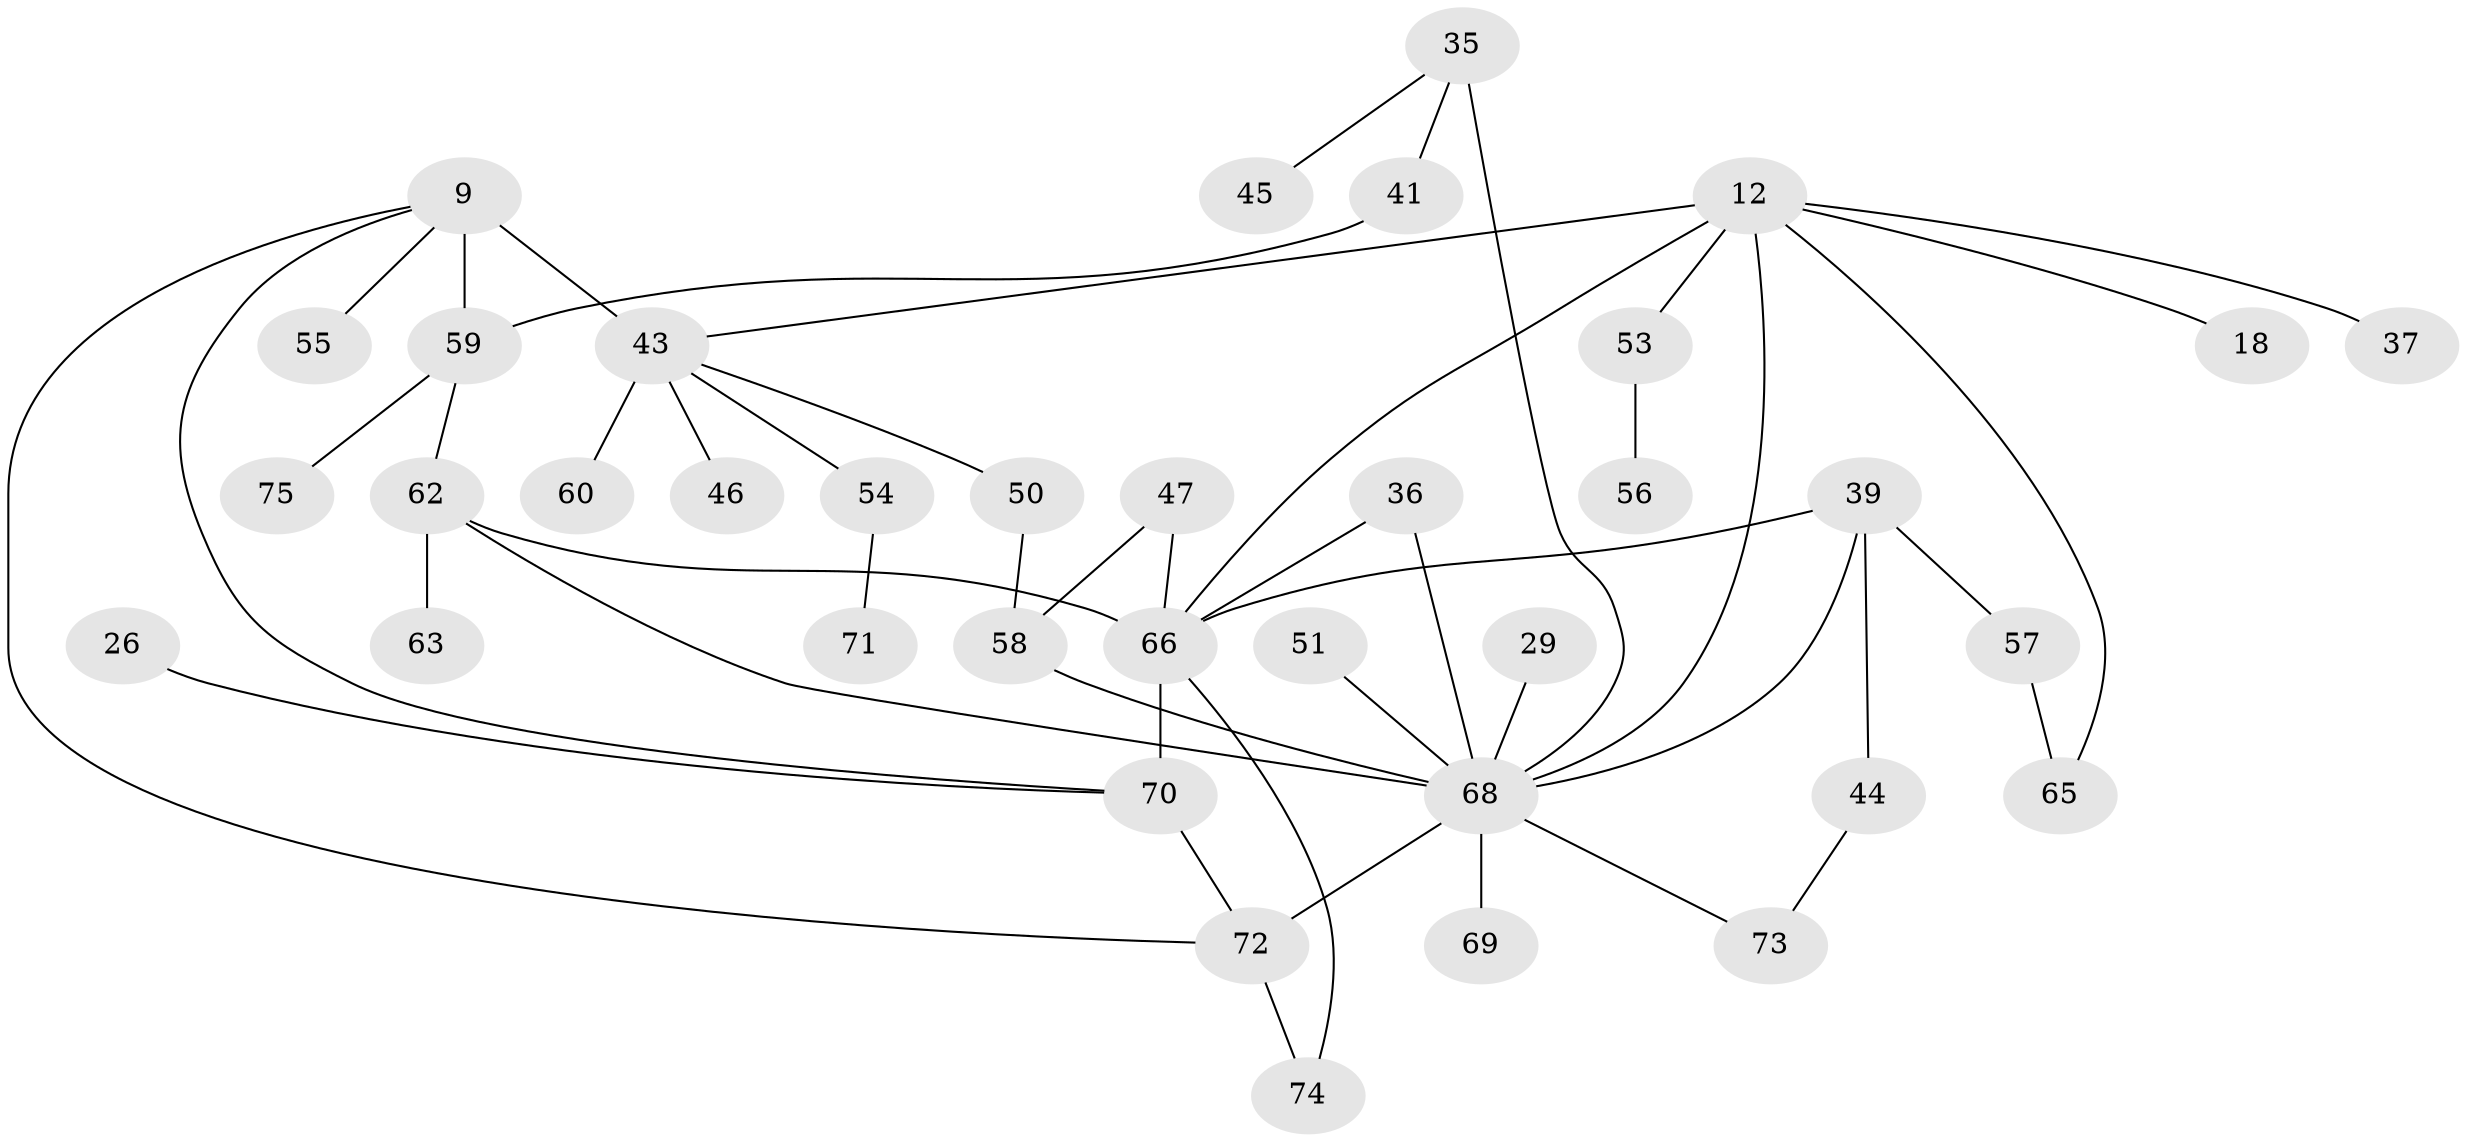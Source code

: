 // original degree distribution, {5: 0.04, 6: 0.04, 3: 0.18666666666666668, 7: 0.02666666666666667, 4: 0.12, 8: 0.013333333333333334, 2: 0.32, 1: 0.25333333333333335}
// Generated by graph-tools (version 1.1) at 2025/42/03/09/25 04:42:16]
// undirected, 37 vertices, 49 edges
graph export_dot {
graph [start="1"]
  node [color=gray90,style=filled];
  9;
  12 [super="+3"];
  18;
  26;
  29;
  35 [super="+28"];
  36;
  37;
  39 [super="+19"];
  41;
  43 [super="+23+32+30"];
  44 [super="+24+31"];
  45;
  46 [super="+25"];
  47;
  50 [super="+15+42"];
  51;
  53;
  54;
  55;
  56;
  57;
  58;
  59 [super="+38+52"];
  60;
  62 [super="+33"];
  63;
  65 [super="+21+34"];
  66 [super="+1+4+14+20"];
  68 [super="+64+48"];
  69;
  70 [super="+27"];
  71;
  72 [super="+16+67"];
  73;
  74 [super="+40"];
  75;
  9 -- 55;
  9 -- 70;
  9 -- 59 [weight=2];
  9 -- 72;
  9 -- 43 [weight=3];
  12 -- 37;
  12 -- 68 [weight=3];
  12 -- 18;
  12 -- 53;
  12 -- 66 [weight=2];
  12 -- 65;
  12 -- 43;
  26 -- 70;
  29 -- 68;
  35 -- 41;
  35 -- 45;
  35 -- 68 [weight=2];
  36 -- 68;
  36 -- 66;
  39 -- 66 [weight=2];
  39 -- 57;
  39 -- 68;
  39 -- 44;
  41 -- 59;
  43 -- 50;
  43 -- 54;
  43 -- 60;
  43 -- 46;
  44 -- 73;
  47 -- 58;
  47 -- 66;
  50 -- 58;
  51 -- 68;
  53 -- 56;
  54 -- 71;
  57 -- 65;
  58 -- 68 [weight=2];
  59 -- 75;
  59 -- 62;
  62 -- 66;
  62 -- 68;
  62 -- 63;
  66 -- 70 [weight=2];
  66 -- 74;
  68 -- 72 [weight=4];
  68 -- 73;
  68 -- 69;
  70 -- 72;
  72 -- 74;
}

